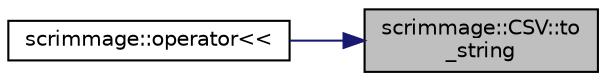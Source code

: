 digraph "scrimmage::CSV::to_string"
{
 // LATEX_PDF_SIZE
  edge [fontname="Helvetica",fontsize="10",labelfontname="Helvetica",labelfontsize="10"];
  node [fontname="Helvetica",fontsize="10",shape=record];
  rankdir="RL";
  Node1 [label="scrimmage::CSV::to\l_string",height=0.2,width=0.4,color="black", fillcolor="grey75", style="filled", fontcolor="black",tooltip=" "];
  Node1 -> Node2 [dir="back",color="midnightblue",fontsize="10",style="solid",fontname="Helvetica"];
  Node2 [label="scrimmage::operator\<\<",height=0.2,width=0.4,color="black", fillcolor="white", style="filled",URL="$namespacescrimmage.html#a8c35b0488fad9edb3b1470aff69aebf2",tooltip=" "];
}
